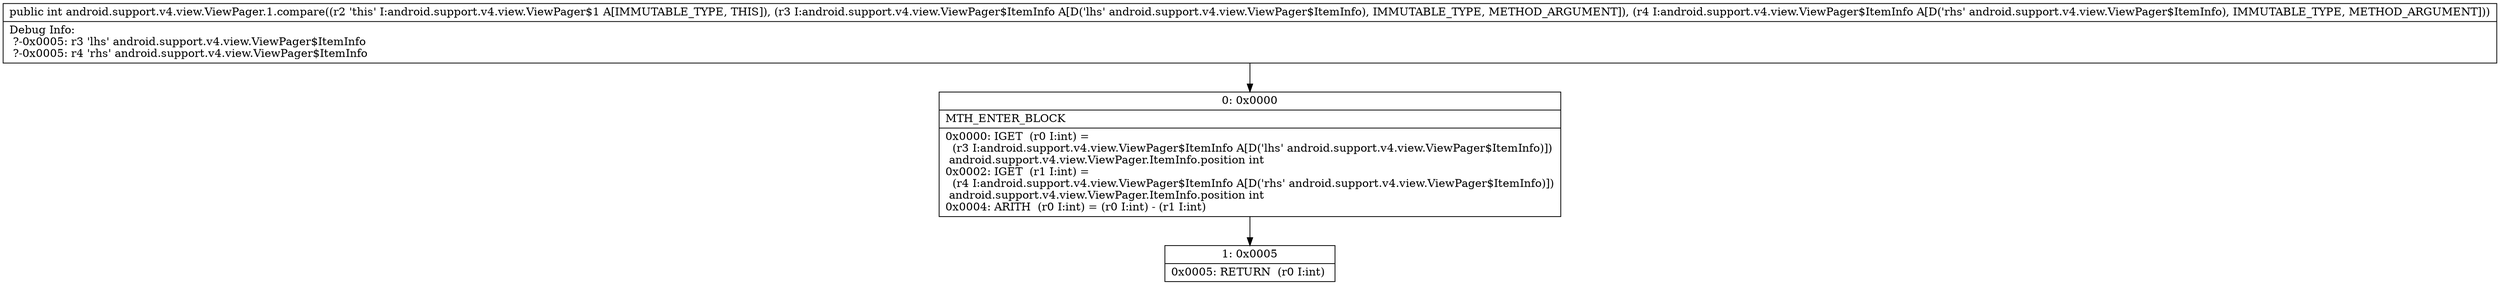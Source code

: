 digraph "CFG forandroid.support.v4.view.ViewPager.1.compare(Landroid\/support\/v4\/view\/ViewPager$ItemInfo;Landroid\/support\/v4\/view\/ViewPager$ItemInfo;)I" {
Node_0 [shape=record,label="{0\:\ 0x0000|MTH_ENTER_BLOCK\l|0x0000: IGET  (r0 I:int) = \l  (r3 I:android.support.v4.view.ViewPager$ItemInfo A[D('lhs' android.support.v4.view.ViewPager$ItemInfo)])\l android.support.v4.view.ViewPager.ItemInfo.position int \l0x0002: IGET  (r1 I:int) = \l  (r4 I:android.support.v4.view.ViewPager$ItemInfo A[D('rhs' android.support.v4.view.ViewPager$ItemInfo)])\l android.support.v4.view.ViewPager.ItemInfo.position int \l0x0004: ARITH  (r0 I:int) = (r0 I:int) \- (r1 I:int) \l}"];
Node_1 [shape=record,label="{1\:\ 0x0005|0x0005: RETURN  (r0 I:int) \l}"];
MethodNode[shape=record,label="{public int android.support.v4.view.ViewPager.1.compare((r2 'this' I:android.support.v4.view.ViewPager$1 A[IMMUTABLE_TYPE, THIS]), (r3 I:android.support.v4.view.ViewPager$ItemInfo A[D('lhs' android.support.v4.view.ViewPager$ItemInfo), IMMUTABLE_TYPE, METHOD_ARGUMENT]), (r4 I:android.support.v4.view.ViewPager$ItemInfo A[D('rhs' android.support.v4.view.ViewPager$ItemInfo), IMMUTABLE_TYPE, METHOD_ARGUMENT]))  | Debug Info:\l  ?\-0x0005: r3 'lhs' android.support.v4.view.ViewPager$ItemInfo\l  ?\-0x0005: r4 'rhs' android.support.v4.view.ViewPager$ItemInfo\l}"];
MethodNode -> Node_0;
Node_0 -> Node_1;
}

